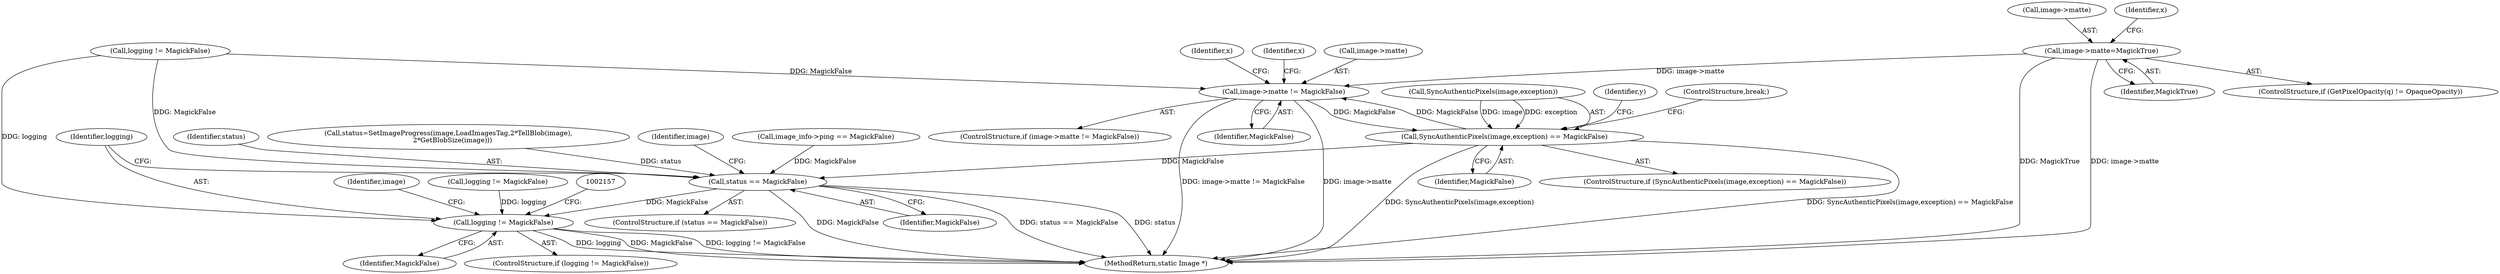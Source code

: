 digraph "0_ImageMagick_46e3aabbf8d59a1bdebdbb65acb9b9e0484577d3@pointer" {
"1001984" [label="(Call,image->matte=MagickTrue)"];
"1001924" [label="(Call,image->matte != MagickFalse)"];
"1001990" [label="(Call,SyncAuthenticPixels(image,exception) == MagickFalse)"];
"1002146" [label="(Call,status == MagickFalse)"];
"1002153" [label="(Call,logging != MagickFalse)"];
"1001995" [label="(ControlStructure,break;)"];
"1002154" [label="(Identifier,logging)"];
"1001923" [label="(ControlStructure,if (image->matte != MagickFalse))"];
"1001928" [label="(Identifier,MagickFalse)"];
"1002145" [label="(ControlStructure,if (status == MagickFalse))"];
"1001991" [label="(Call,SyncAuthenticPixels(image,exception))"];
"1001994" [label="(Identifier,MagickFalse)"];
"1001985" [label="(Call,image->matte)"];
"1001853" [label="(Call,logging != MagickFalse)"];
"1001924" [label="(Call,image->matte != MagickFalse)"];
"1001896" [label="(Identifier,y)"];
"1001984" [label="(Call,image->matte=MagickTrue)"];
"1002155" [label="(Identifier,MagickFalse)"];
"1002164" [label="(Identifier,image)"];
"1001931" [label="(Identifier,x)"];
"1001988" [label="(Identifier,MagickTrue)"];
"1001990" [label="(Call,SyncAuthenticPixels(image,exception) == MagickFalse)"];
"1002165" [label="(MethodReturn,static Image *)"];
"1002132" [label="(Call,status=SetImageProgress(image,LoadImagesTag,2*TellBlob(image),\n    2*GetBlobSize(image)))"];
"1002153" [label="(Call,logging != MagickFalse)"];
"1002148" [label="(Identifier,MagickFalse)"];
"1001925" [label="(Call,image->matte)"];
"1002152" [label="(ControlStructure,if (logging != MagickFalse))"];
"1001989" [label="(ControlStructure,if (SyncAuthenticPixels(image,exception) == MagickFalse))"];
"1001957" [label="(Identifier,x)"];
"1001968" [label="(Identifier,x)"];
"1002146" [label="(Call,status == MagickFalse)"];
"1001979" [label="(ControlStructure,if (GetPixelOpacity(q) != OpaqueOpacity))"];
"1002151" [label="(Identifier,image)"];
"1001695" [label="(Call,logging != MagickFalse)"];
"1001803" [label="(Call,image_info->ping == MagickFalse)"];
"1002147" [label="(Identifier,status)"];
"1001984" -> "1001979"  [label="AST: "];
"1001984" -> "1001988"  [label="CFG: "];
"1001985" -> "1001984"  [label="AST: "];
"1001988" -> "1001984"  [label="AST: "];
"1001968" -> "1001984"  [label="CFG: "];
"1001984" -> "1002165"  [label="DDG: MagickTrue"];
"1001984" -> "1002165"  [label="DDG: image->matte"];
"1001984" -> "1001924"  [label="DDG: image->matte"];
"1001924" -> "1001923"  [label="AST: "];
"1001924" -> "1001928"  [label="CFG: "];
"1001925" -> "1001924"  [label="AST: "];
"1001928" -> "1001924"  [label="AST: "];
"1001931" -> "1001924"  [label="CFG: "];
"1001957" -> "1001924"  [label="CFG: "];
"1001924" -> "1002165"  [label="DDG: image->matte != MagickFalse"];
"1001924" -> "1002165"  [label="DDG: image->matte"];
"1001853" -> "1001924"  [label="DDG: MagickFalse"];
"1001990" -> "1001924"  [label="DDG: MagickFalse"];
"1001924" -> "1001990"  [label="DDG: MagickFalse"];
"1001990" -> "1001989"  [label="AST: "];
"1001990" -> "1001994"  [label="CFG: "];
"1001991" -> "1001990"  [label="AST: "];
"1001994" -> "1001990"  [label="AST: "];
"1001995" -> "1001990"  [label="CFG: "];
"1001896" -> "1001990"  [label="CFG: "];
"1001990" -> "1002165"  [label="DDG: SyncAuthenticPixels(image,exception)"];
"1001990" -> "1002165"  [label="DDG: SyncAuthenticPixels(image,exception) == MagickFalse"];
"1001991" -> "1001990"  [label="DDG: image"];
"1001991" -> "1001990"  [label="DDG: exception"];
"1001990" -> "1002146"  [label="DDG: MagickFalse"];
"1002146" -> "1002145"  [label="AST: "];
"1002146" -> "1002148"  [label="CFG: "];
"1002147" -> "1002146"  [label="AST: "];
"1002148" -> "1002146"  [label="AST: "];
"1002151" -> "1002146"  [label="CFG: "];
"1002154" -> "1002146"  [label="CFG: "];
"1002146" -> "1002165"  [label="DDG: status == MagickFalse"];
"1002146" -> "1002165"  [label="DDG: status"];
"1002146" -> "1002165"  [label="DDG: MagickFalse"];
"1002132" -> "1002146"  [label="DDG: status"];
"1001853" -> "1002146"  [label="DDG: MagickFalse"];
"1001803" -> "1002146"  [label="DDG: MagickFalse"];
"1002146" -> "1002153"  [label="DDG: MagickFalse"];
"1002153" -> "1002152"  [label="AST: "];
"1002153" -> "1002155"  [label="CFG: "];
"1002154" -> "1002153"  [label="AST: "];
"1002155" -> "1002153"  [label="AST: "];
"1002157" -> "1002153"  [label="CFG: "];
"1002164" -> "1002153"  [label="CFG: "];
"1002153" -> "1002165"  [label="DDG: logging != MagickFalse"];
"1002153" -> "1002165"  [label="DDG: logging"];
"1002153" -> "1002165"  [label="DDG: MagickFalse"];
"1001695" -> "1002153"  [label="DDG: logging"];
"1001853" -> "1002153"  [label="DDG: logging"];
}
